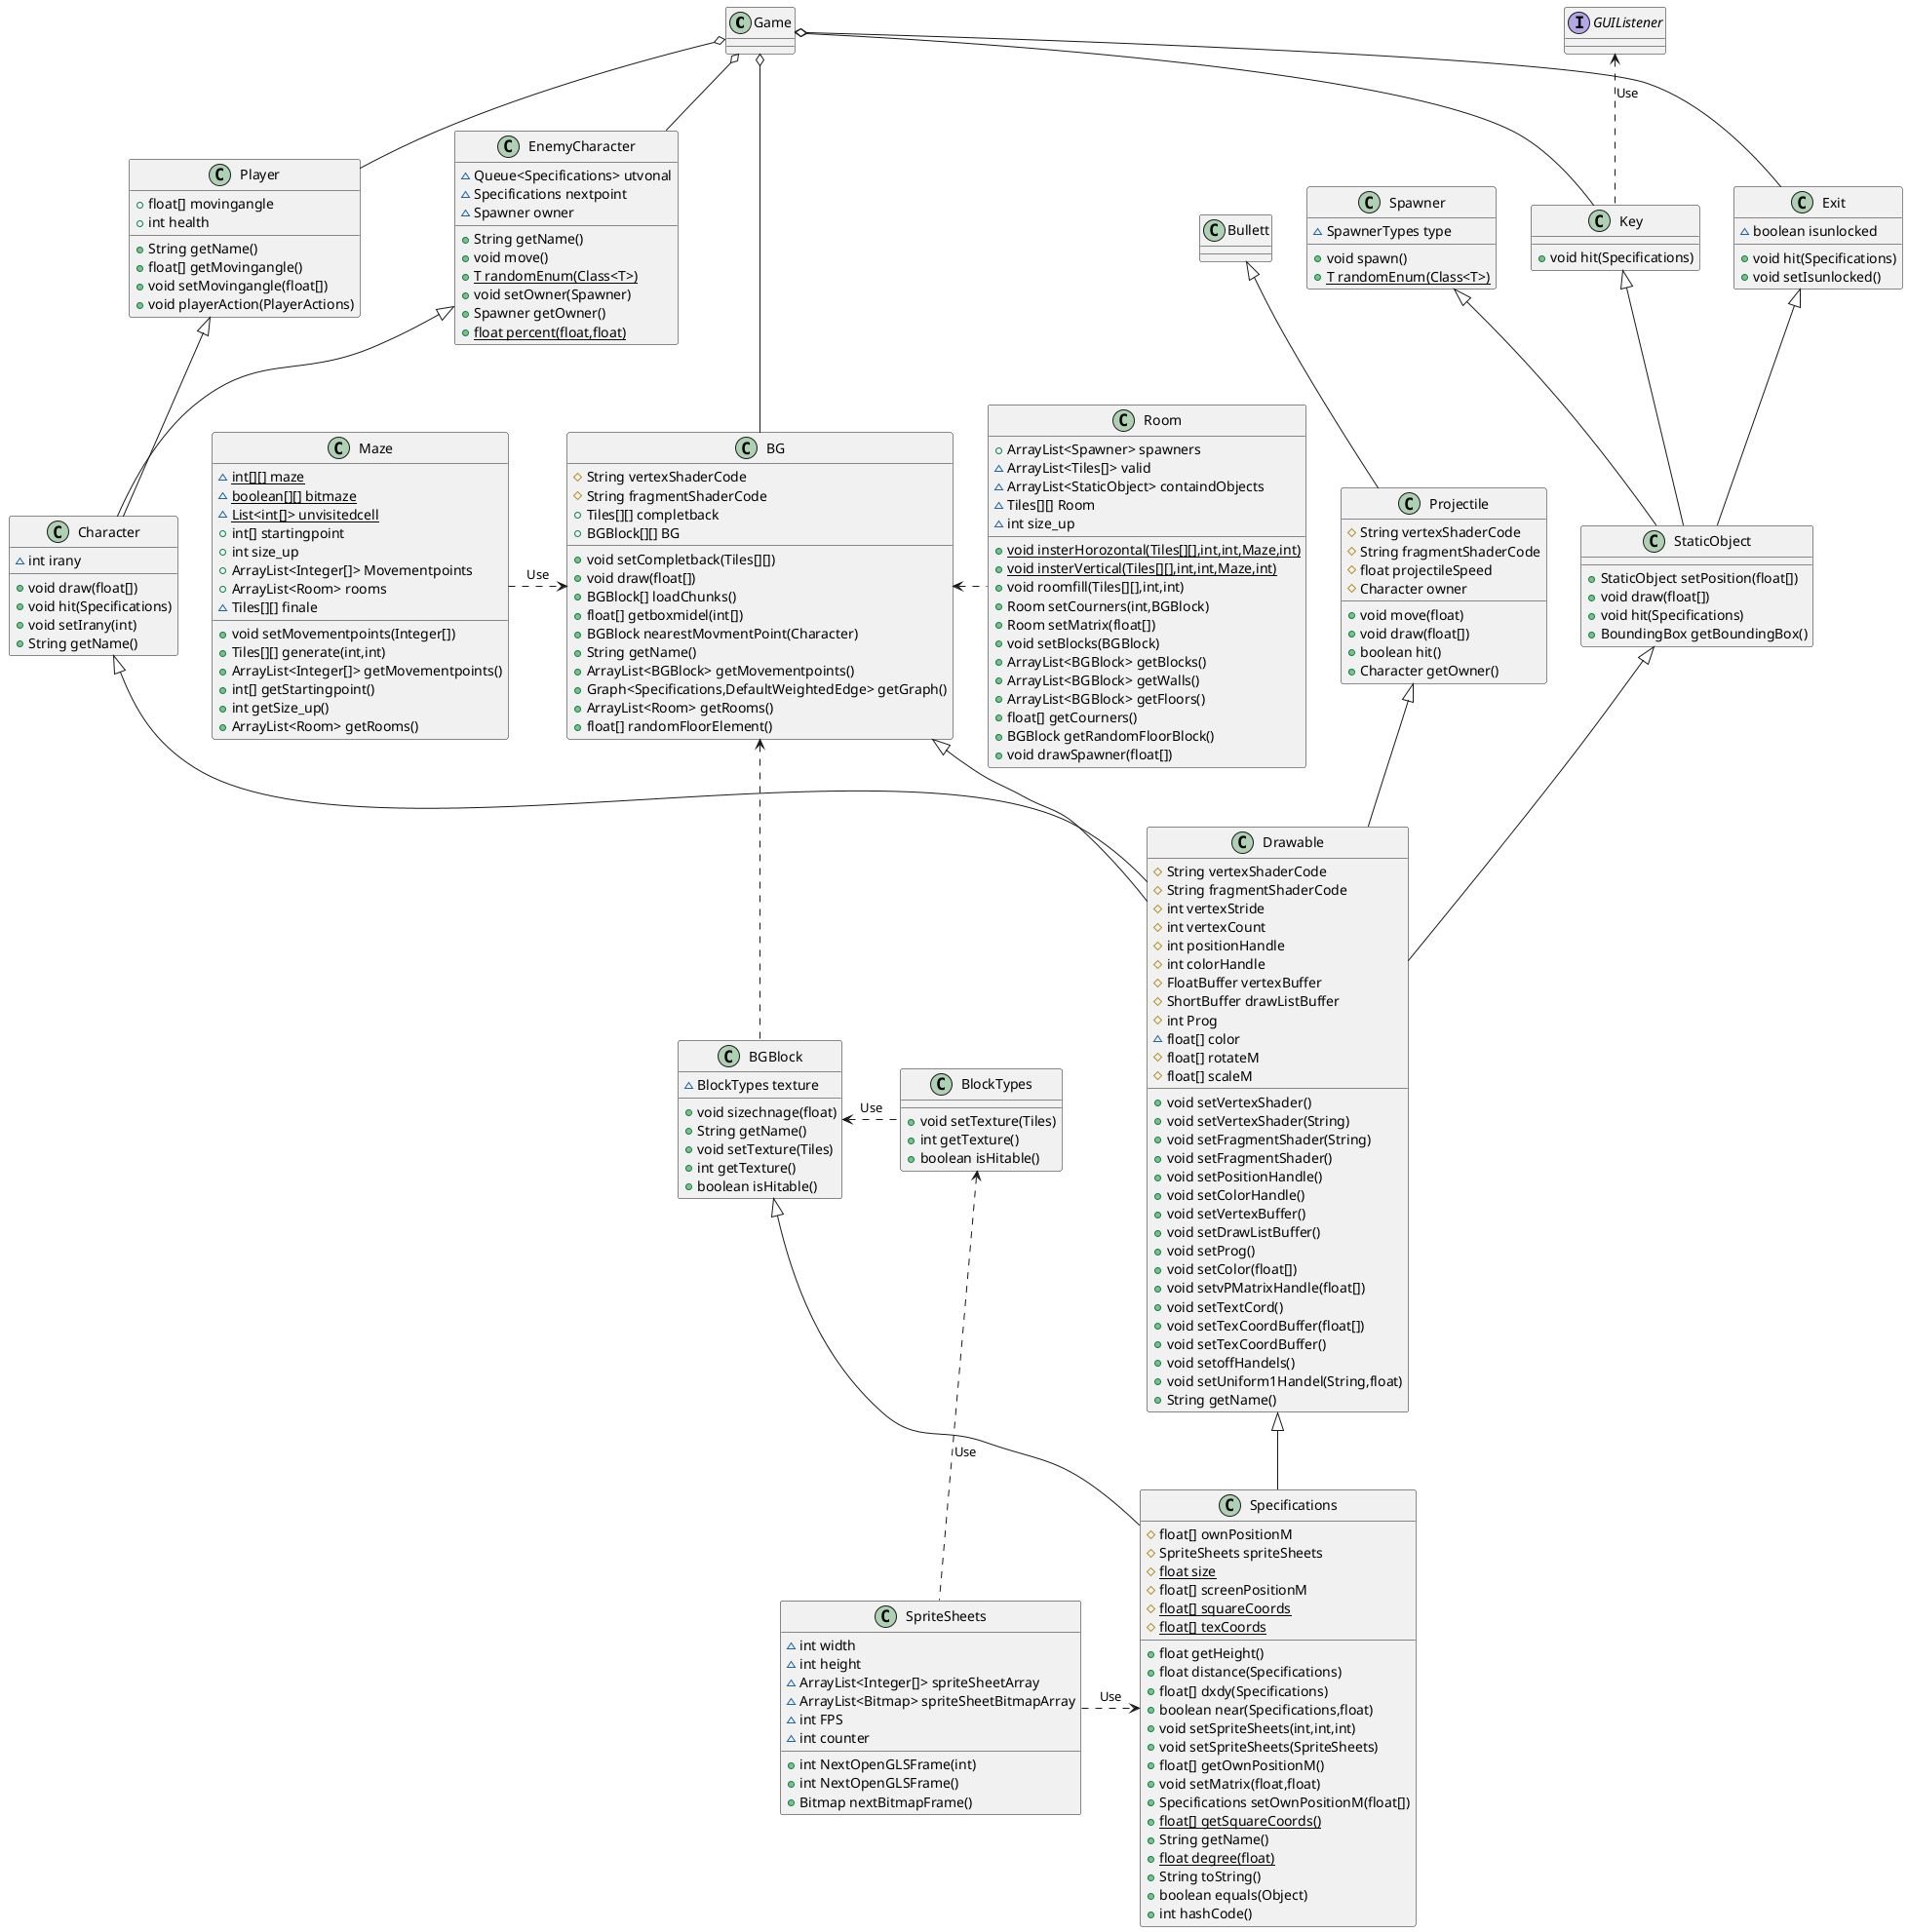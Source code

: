@startuml
class Game {
}
interface GUIListener {
}


class Character extends EnemyCharacter,Player {
~ int irany
+ void draw(float[])
+ void hit(Specifications)
+ void setIrany(int)
+ String getName()
}

class Bullett {
}
class BG {
# String vertexShaderCode
# String fragmentShaderCode
+ Tiles[][] completback
+ BGBlock[][] BG
+ void setCompletback(Tiles[][])
+ void draw(float[])
+ BGBlock[] loadChunks()
+ float[] getboxmidel(int[])
+ BGBlock nearestMovmentPoint(Character)
+ String getName()
+ ArrayList<BGBlock> getMovementpoints()
+ Graph<Specifications,DefaultWeightedEdge> getGraph()
+ ArrayList<Room> getRooms()
+ float[] randomFloorElement()
}
class StaticObject extends Spawner,Key,Exit {
+ StaticObject setPosition(float[])
+ void draw(float[])
+ void hit(Specifications)
+ BoundingBox getBoundingBox()
}

class SpriteSheets {
~ int width
~ int height
~ ArrayList<Integer[]> spriteSheetArray
~ ArrayList<Bitmap> spriteSheetBitmapArray
~ int FPS
~ int counter
+ int NextOpenGLSFrame(int)
+ int NextOpenGLSFrame()
+ Bitmap nextBitmapFrame()
}

class BlockTypes {
+ void setTexture(Tiles)
+ int getTexture()
+ boolean isHitable()
}





class Player {
+ float[] movingangle
+ int health
+ String getName()
+ float[] getMovingangle()
+ void setMovingangle(float[])
+ void playerAction(PlayerActions)
}


class Projectile extends Bullett {
# String vertexShaderCode
# String fragmentShaderCode
# float projectileSpeed
# Character owner
+ void move(float)
+ void draw(float[])
+ boolean hit()
+ Character getOwner()
}





class Exit {
~ boolean isunlocked
+ void hit(Specifications)
+ void setIsunlocked()
}


class EnemyCharacter {
~ Queue<Specifications> utvonal
~ Specifications nextpoint
~ Spawner owner
+ String getName()
+ void move()
+ {static} T randomEnum(Class<T>)
+ void setOwner(Spawner)
+ Spawner getOwner()
+ {static} float percent(float,float)
}


class BGBlock {
~ BlockTypes texture
+ void sizechnage(float)
+ String getName()
+ void setTexture(Tiles)
+ int getTexture()
+ boolean isHitable()
}






class Maze {
~ {static} int[][] maze
~ {static} boolean[][] bitmaze
~ {static} List<int[]> unvisitedcell
+ int[] startingpoint
+ int size_up
+ ArrayList<Integer[]> Movementpoints
+ ArrayList<Room> rooms
~ Tiles[][] finale
+ void setMovementpoints(Integer[])
+ Tiles[][] generate(int,int)
+ ArrayList<Integer[]> getMovementpoints()
+ int[] getStartingpoint()
+ int getSize_up()
+ ArrayList<Room> getRooms()
}


class Spawner {
~ SpawnerTypes type
+ void spawn()
+ {static} T randomEnum(Class<T>)
}

class Key {
+ void hit(Specifications)
}

class Drawable extends Projectile,Character,BG,StaticObject{
# String vertexShaderCode
# String fragmentShaderCode
# int vertexStride
# int vertexCount
# int positionHandle
# int colorHandle
# FloatBuffer vertexBuffer
# ShortBuffer drawListBuffer
# int Prog
~ float[] color
# float[] rotateM
# float[] scaleM
+ void setVertexShader()
+ void setVertexShader(String)
+ void setFragmentShader(String)
+ void setFragmentShader()
+ void setPositionHandle()
+ void setColorHandle()
+ void setVertexBuffer()
+ void setDrawListBuffer()
+ void setProg()
+ void setColor(float[])
+ void setvPMatrixHandle(float[])
+ void setTextCord()
+ void setTexCoordBuffer(float[])
+ void setTexCoordBuffer()
+ void setoffHandels()
+ void setUniform1Handel(String,float)
+ String getName()
}

class Specifications extends Drawable, BGBlock {
# float[] ownPositionM
# SpriteSheets spriteSheets
# {static} float size
# float[] screenPositionM
# {static} float[] squareCoords
# {static} float[] texCoords
+ float getHeight()
+ float distance(Specifications)
+ float[] dxdy(Specifications)
+ boolean near(Specifications,float)
+ void setSpriteSheets(int,int,int)
+ void setSpriteSheets(SpriteSheets)
+ float[] getOwnPositionM()
+ void setMatrix(float,float)
+ Specifications setOwnPositionM(float[])
+ {static} float[] getSquareCoords()
+ String getName()
+ {static} float degree(float)
+ String toString()
+ boolean equals(Object)
+ int hashCode()
}

class Room {
+ ArrayList<Spawner> spawners
~ ArrayList<Tiles[]> valid
~ ArrayList<StaticObject> containdObjects
~ Tiles[][] Room
~ int size_up
+ {static} void insterHorozontal(Tiles[][],int,int,Maze,int)
+ {static} void insterVertical(Tiles[][],int,int,Maze,int)
+ void roomfill(Tiles[][],int,int)
+ Room setCourners(int,BGBlock)
+ Room setMatrix(float[])
+ void setBlocks(BGBlock)
+ ArrayList<BGBlock> getBlocks()
+ ArrayList<BGBlock> getWalls()
+ ArrayList<BGBlock> getFloors()
+ float[] getCourners()
+ BGBlock getRandomFloorBlock()
+ void drawSpawner(float[])
}

Maze .right.>BG :Use
SpriteSheets .right.> Specifications :Use
SpriteSheets .up.> BlockTypes :Use
BlockTypes .left.> BGBlock :Use
BGBlock .up.> BG
Room .left.> BG
EnemyCharacter -up-o Game
Player -up-o Game
BG -up-o Game
Exit -up-o Game
Key -up-o Game
Key .up.> GUIListener :Use

@enduml